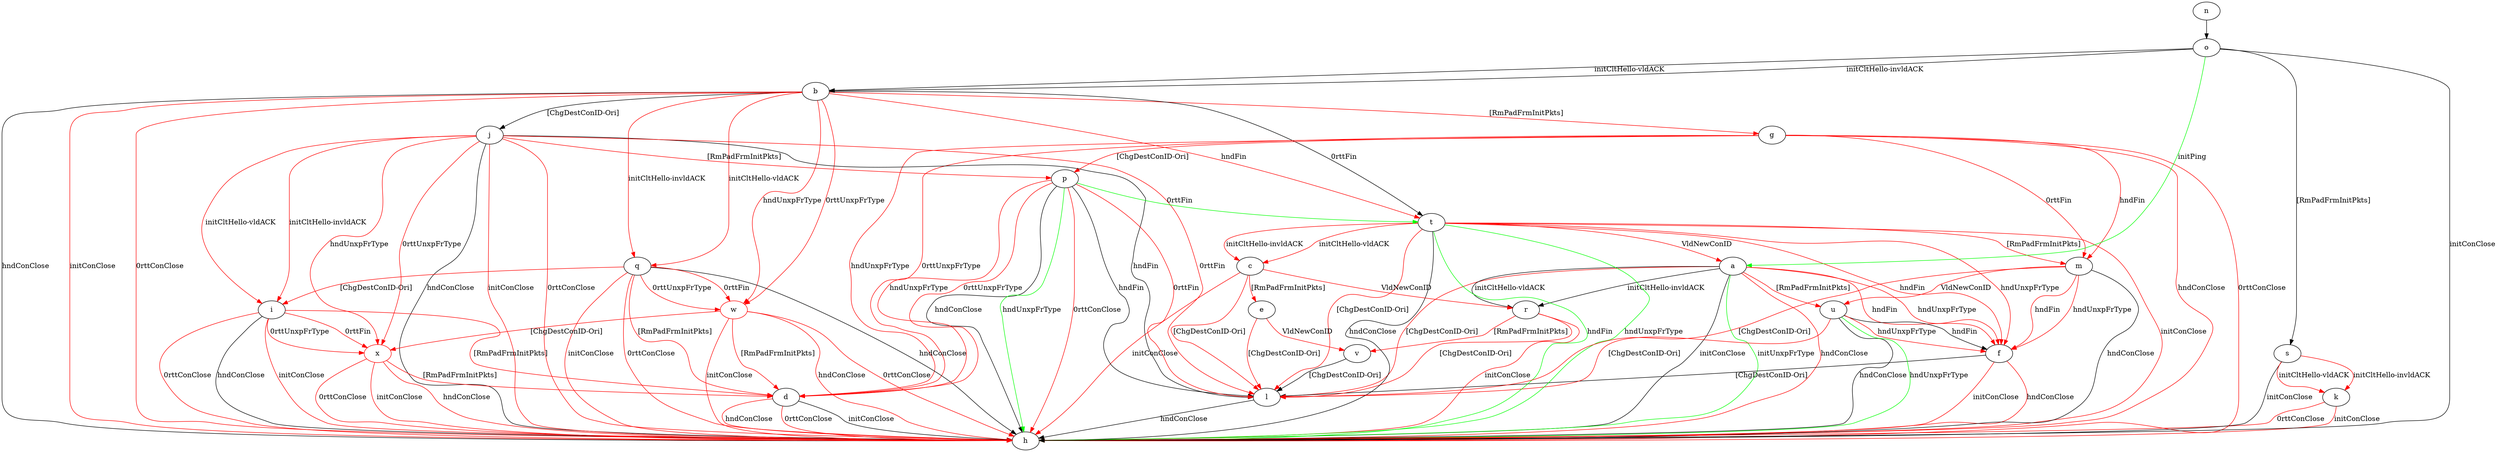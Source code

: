 digraph "" {
	a -> f	[key=0,
		color=red,
		label="hndFin "];
	a -> f	[key=1,
		color=red,
		label="hndUnxpFrType "];
	a -> h	[key=0,
		label="initConClose "];
	a -> h	[key=1,
		color=green,
		label="initUnxpFrType "];
	a -> h	[key=2,
		color=red,
		label="hndConClose "];
	a -> l	[key=0,
		color=red,
		label="[ChgDestConID-Ori] "];
	a -> r	[key=0,
		label="initCltHello-vldACK "];
	a -> r	[key=1,
		label="initCltHello-invldACK "];
	a -> u	[key=0,
		color=red,
		label="[RmPadFrmInitPkts] "];
	b -> g	[key=0,
		color=red,
		label="[RmPadFrmInitPkts] "];
	b -> h	[key=0,
		label="hndConClose "];
	b -> h	[key=1,
		color=red,
		label="initConClose "];
	b -> h	[key=2,
		color=red,
		label="0rttConClose "];
	b -> j	[key=0,
		label="[ChgDestConID-Ori] "];
	b -> q	[key=0,
		color=red,
		label="initCltHello-vldACK "];
	b -> q	[key=1,
		color=red,
		label="initCltHello-invldACK "];
	b -> t	[key=0,
		label="0rttFin "];
	b -> t	[key=1,
		color=red,
		label="hndFin "];
	w	[color=red];
	b -> w	[key=0,
		color=red,
		label="hndUnxpFrType "];
	b -> w	[key=1,
		color=red,
		label="0rttUnxpFrType "];
	c -> e	[key=0,
		color=red,
		label="[RmPadFrmInitPkts] "];
	c -> h	[key=0,
		color=red,
		label="initConClose "];
	c -> l	[key=0,
		color=red,
		label="[ChgDestConID-Ori] "];
	c -> r	[key=0,
		color=red,
		label="VldNewConID "];
	d -> h	[key=0,
		label="initConClose "];
	d -> h	[key=1,
		color=red,
		label="hndConClose "];
	d -> h	[key=2,
		color=red,
		label="0rttConClose "];
	e -> l	[key=0,
		color=red,
		label="[ChgDestConID-Ori] "];
	e -> v	[key=0,
		color=red,
		label="VldNewConID "];
	f -> h	[key=0,
		color=red,
		label="initConClose "];
	f -> h	[key=1,
		color=red,
		label="hndConClose "];
	f -> l	[key=0,
		label="[ChgDestConID-Ori] "];
	g -> d	[key=0,
		color=red,
		label="hndUnxpFrType "];
	g -> d	[key=1,
		color=red,
		label="0rttUnxpFrType "];
	g -> h	[key=0,
		color=red,
		label="hndConClose "];
	g -> h	[key=1,
		color=red,
		label="0rttConClose "];
	g -> m	[key=0,
		color=red,
		label="hndFin "];
	g -> m	[key=1,
		color=red,
		label="0rttFin "];
	g -> p	[key=0,
		color=red,
		label="[ChgDestConID-Ori] "];
	i -> d	[key=0,
		color=red,
		label="[RmPadFrmInitPkts] "];
	i -> h	[key=0,
		label="hndConClose "];
	i -> h	[key=1,
		color=red,
		label="initConClose "];
	i -> h	[key=2,
		color=red,
		label="0rttConClose "];
	x	[color=red];
	i -> x	[key=0,
		color=red,
		label="0rttFin "];
	i -> x	[key=1,
		color=red,
		label="0rttUnxpFrType "];
	j -> h	[key=0,
		label="hndConClose "];
	j -> h	[key=1,
		color=red,
		label="initConClose "];
	j -> h	[key=2,
		color=red,
		label="0rttConClose "];
	j -> i	[key=0,
		color=red,
		label="initCltHello-vldACK "];
	j -> i	[key=1,
		color=red,
		label="initCltHello-invldACK "];
	j -> l	[key=0,
		label="hndFin "];
	j -> l	[key=1,
		color=red,
		label="0rttFin "];
	j -> p	[key=0,
		color=red,
		label="[RmPadFrmInitPkts] "];
	j -> x	[key=0,
		color=red,
		label="hndUnxpFrType "];
	j -> x	[key=1,
		color=red,
		label="0rttUnxpFrType "];
	k -> h	[key=0,
		color=red,
		label="initConClose "];
	k -> h	[key=1,
		color=red,
		label="0rttConClose "];
	l -> h	[key=0,
		label="hndConClose "];
	m -> f	[key=0,
		color=red,
		label="hndFin "];
	m -> f	[key=1,
		color=red,
		label="hndUnxpFrType "];
	m -> h	[key=0,
		label="hndConClose "];
	m -> l	[key=0,
		color=red,
		label="[ChgDestConID-Ori] "];
	m -> u	[key=0,
		color=red,
		label="VldNewConID "];
	n -> o	[key=0];
	o -> a	[key=0,
		color=green,
		label="initPing "];
	o -> b	[key=0,
		label="initCltHello-vldACK "];
	o -> b	[key=1,
		label="initCltHello-invldACK "];
	o -> h	[key=0,
		label="initConClose "];
	o -> s	[key=0,
		label="[RmPadFrmInitPkts] "];
	p -> d	[key=0,
		color=red,
		label="hndUnxpFrType "];
	p -> d	[key=1,
		color=red,
		label="0rttUnxpFrType "];
	p -> h	[key=0,
		label="hndConClose "];
	p -> h	[key=1,
		color=green,
		label="hndUnxpFrType "];
	p -> h	[key=2,
		color=red,
		label="0rttConClose "];
	p -> l	[key=0,
		label="hndFin "];
	p -> l	[key=1,
		color=red,
		label="0rttFin "];
	p -> t	[key=0,
		color=green,
		label="0rttFin "];
	q -> d	[key=0,
		color=red,
		label="[RmPadFrmInitPkts] "];
	q -> h	[key=0,
		label="hndConClose "];
	q -> h	[key=1,
		color=red,
		label="initConClose "];
	q -> h	[key=2,
		color=red,
		label="0rttConClose "];
	q -> i	[key=0,
		color=red,
		label="[ChgDestConID-Ori] "];
	q -> w	[key=0,
		color=red,
		label="0rttFin "];
	q -> w	[key=1,
		color=red,
		label="0rttUnxpFrType "];
	r -> h	[key=0,
		color=red,
		label="initConClose "];
	r -> l	[key=0,
		color=red,
		label="[ChgDestConID-Ori] "];
	r -> v	[key=0,
		color=red,
		label="[RmPadFrmInitPkts] "];
	s -> h	[key=0,
		label="initConClose "];
	s -> k	[key=0,
		color=red,
		label="initCltHello-vldACK "];
	s -> k	[key=1,
		color=red,
		label="initCltHello-invldACK "];
	t -> a	[key=0,
		color=red,
		label="VldNewConID "];
	t -> c	[key=0,
		color=red,
		label="initCltHello-vldACK "];
	t -> c	[key=1,
		color=red,
		label="initCltHello-invldACK "];
	t -> f	[key=0,
		color=red,
		label="hndFin "];
	t -> f	[key=1,
		color=red,
		label="hndUnxpFrType "];
	t -> h	[key=0,
		label="hndConClose "];
	t -> h	[key=1,
		color=green,
		label="hndFin "];
	t -> h	[key=2,
		color=green,
		label="hndUnxpFrType "];
	t -> h	[key=3,
		color=red,
		label="initConClose "];
	t -> l	[key=0,
		color=red,
		label="[ChgDestConID-Ori] "];
	t -> m	[key=0,
		color=red,
		label="[RmPadFrmInitPkts] "];
	u -> f	[key=0,
		label="hndFin "];
	u -> f	[key=1,
		color=red,
		label="hndUnxpFrType "];
	u -> h	[key=0,
		label="hndConClose "];
	u -> h	[key=1,
		color=green,
		label="hndUnxpFrType "];
	u -> l	[key=0,
		color=red,
		label="[ChgDestConID-Ori] "];
	v -> l	[key=0,
		label="[ChgDestConID-Ori] "];
	w -> d	[key=0,
		color=red,
		label="[RmPadFrmInitPkts] "];
	w -> h	[key=0,
		color=red,
		label="initConClose "];
	w -> h	[key=1,
		color=red,
		label="hndConClose "];
	w -> h	[key=2,
		color=red,
		label="0rttConClose "];
	w -> x	[key=0,
		color=red,
		label="[ChgDestConID-Ori] "];
	x -> d	[key=0,
		color=red,
		label="[RmPadFrmInitPkts] "];
	x -> h	[key=0,
		color=red,
		label="initConClose "];
	x -> h	[key=1,
		color=red,
		label="hndConClose "];
	x -> h	[key=2,
		color=red,
		label="0rttConClose "];
}
